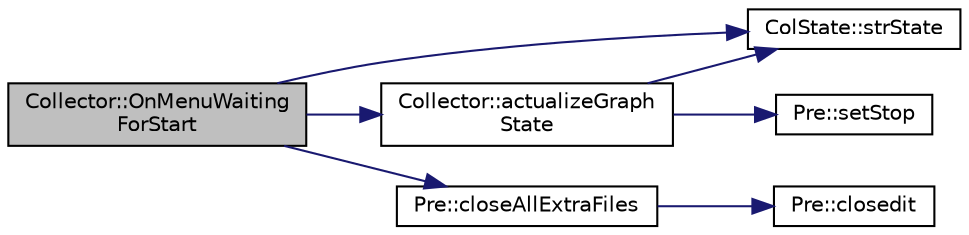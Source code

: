 digraph "Collector::OnMenuWaitingForStart"
{
  edge [fontname="Helvetica",fontsize="10",labelfontname="Helvetica",labelfontsize="10"];
  node [fontname="Helvetica",fontsize="10",shape=record];
  rankdir="LR";
  Node543 [label="Collector::OnMenuWaiting\lForStart",height=0.2,width=0.4,color="black", fillcolor="grey75", style="filled", fontcolor="black"];
  Node543 -> Node544 [color="midnightblue",fontsize="10",style="solid",fontname="Helvetica"];
  Node544 [label="ColState::strState",height=0.2,width=0.4,color="black", fillcolor="white", style="filled",URL="$class_col_state.html#ab0e0c201acbe2047e08c8a84e7a1da6b",tooltip="Returns a string corresponding to the state of the &#39;Collector&#39; state graph. "];
  Node543 -> Node545 [color="midnightblue",fontsize="10",style="solid",fontname="Helvetica"];
  Node545 [label="Collector::actualizeGraph\lState",height=0.2,width=0.4,color="black", fillcolor="white", style="filled",URL="$class_collector.html#afffa9eed798f9788a774ad69043bde98",tooltip="Enable the menu items of &#39;&Collect&#39; and tools bar &#39;Collector&#39;. "];
  Node545 -> Node544 [color="midnightblue",fontsize="10",style="solid",fontname="Helvetica"];
  Node545 -> Node546 [color="midnightblue",fontsize="10",style="solid",fontname="Helvetica"];
  Node546 [label="Pre::setStop",height=0.2,width=0.4,color="black", fillcolor="white", style="filled",URL="$class_pre.html#ad6e796a5a90943a4e4aa89ca4632717f",tooltip="Set stop complement file creating. "];
  Node543 -> Node547 [color="midnightblue",fontsize="10",style="solid",fontname="Helvetica"];
  Node547 [label="Pre::closeAllExtraFiles",height=0.2,width=0.4,color="black", fillcolor="white", style="filled",URL="$class_pre.html#a24b638659d8e4cbba05c2d4f7bf3b5f7",tooltip="close all extra files to editor &#39;*.list&#39;, &#39;*.extr&#39;, &#39;*.po&#39; "];
  Node547 -> Node548 [color="midnightblue",fontsize="10",style="solid",fontname="Helvetica"];
  Node548 [label="Pre::closedit",height=0.2,width=0.4,color="black", fillcolor="white", style="filled",URL="$class_pre.html#a07dbf60fd3686233daf1df7b85408e99",tooltip="close a file to editor "];
}
